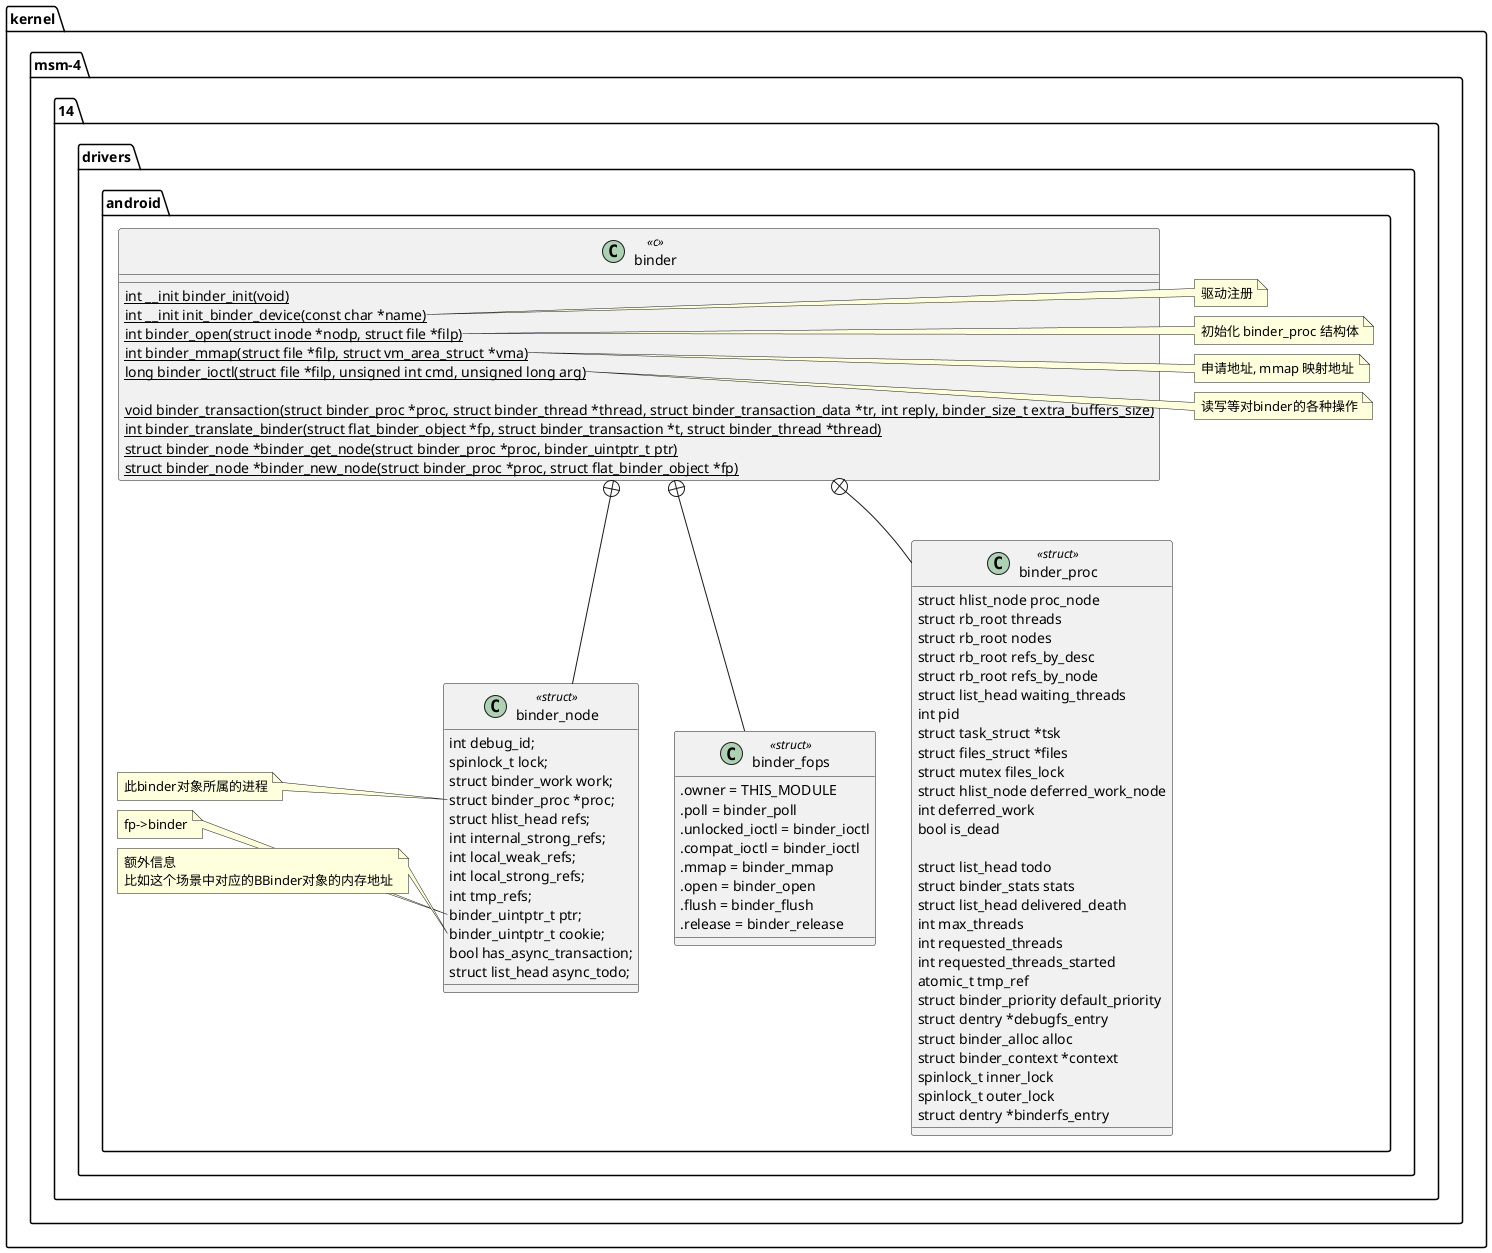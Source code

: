 @startuml

namespace kernel.msm-4.14.drivers.android{

    class binder<<c>>{
        {static} int __init binder_init(void)
        {static} int __init init_binder_device(const char *name)
        {static} int binder_open(struct inode *nodp, struct file *filp)
        {static} int binder_mmap(struct file *filp, struct vm_area_struct *vma)
        {static} long binder_ioctl(struct file *filp, unsigned int cmd, unsigned long arg)

        {static} void binder_transaction(struct binder_proc *proc, struct binder_thread *thread, struct binder_transaction_data *tr, int reply, binder_size_t extra_buffers_size)
        {static} int binder_translate_binder(struct flat_binder_object *fp, struct binder_transaction *t, struct binder_thread *thread)
        {static} struct binder_node *binder_get_node(struct binder_proc *proc, binder_uintptr_t ptr)
        {static} struct binder_node *binder_new_node(struct binder_proc *proc, struct flat_binder_object *fp)
    }

    note right of binder::init_binder_device
    驱动注册
    end note

    note right of binder::binder_open
    初始化 binder_proc 结构体
    end note

    note right of binder::binder_mmap
    申请地址, mmap 映射地址
    end note

    note right of binder::binder_ioctl
    读写等对binder的各种操作
    end note

    class binder_fops<<struct>>{
        .owner = THIS_MODULE
        .poll = binder_poll
        .unlocked_ioctl = binder_ioctl
        .compat_ioctl = binder_ioctl
        .mmap = binder_mmap
        .open = binder_open
        .flush = binder_flush
        .release = binder_release
    }

    class binder_proc<<struct>> {
        struct hlist_node proc_node
        struct rb_root threads
        struct rb_root nodes
        struct rb_root refs_by_desc
        struct rb_root refs_by_node
        struct list_head waiting_threads
        int pid
        struct task_struct *tsk
        struct files_struct *files
        struct mutex files_lock
        struct hlist_node deferred_work_node
        int deferred_work
        bool is_dead

        struct list_head todo
        struct binder_stats stats
        struct list_head delivered_death
        int max_threads
        int requested_threads
        int requested_threads_started
        atomic_t tmp_ref
        struct binder_priority default_priority
        struct dentry *debugfs_entry
        struct binder_alloc alloc
        struct binder_context *context
        spinlock_t inner_lock
        spinlock_t outer_lock
        struct dentry *binderfs_entry
    }

    class binder_node<<struct>> {
        int debug_id;
        spinlock_t lock;
        struct binder_work work;
        struct binder_proc *proc;
        struct hlist_head refs;
        int internal_strong_refs;
        int local_weak_refs;
        int local_strong_refs;
        int tmp_refs;
        binder_uintptr_t ptr;
        binder_uintptr_t cookie;
        bool has_async_transaction;
        struct list_head async_todo;
    }

    note left of binder_node::binder_proc
    此binder对象所属的进程
    end note
    note left of binder_node::ptr
    fp->binder
    end note
    note left of binder_node::cookie
    额外信息
    比如这个场景中对应的BBinder对象的内存地址
    end note

    binder +-- binder_proc
    binder +-- binder_fops
    binder +-- binder_node
}
@enduml